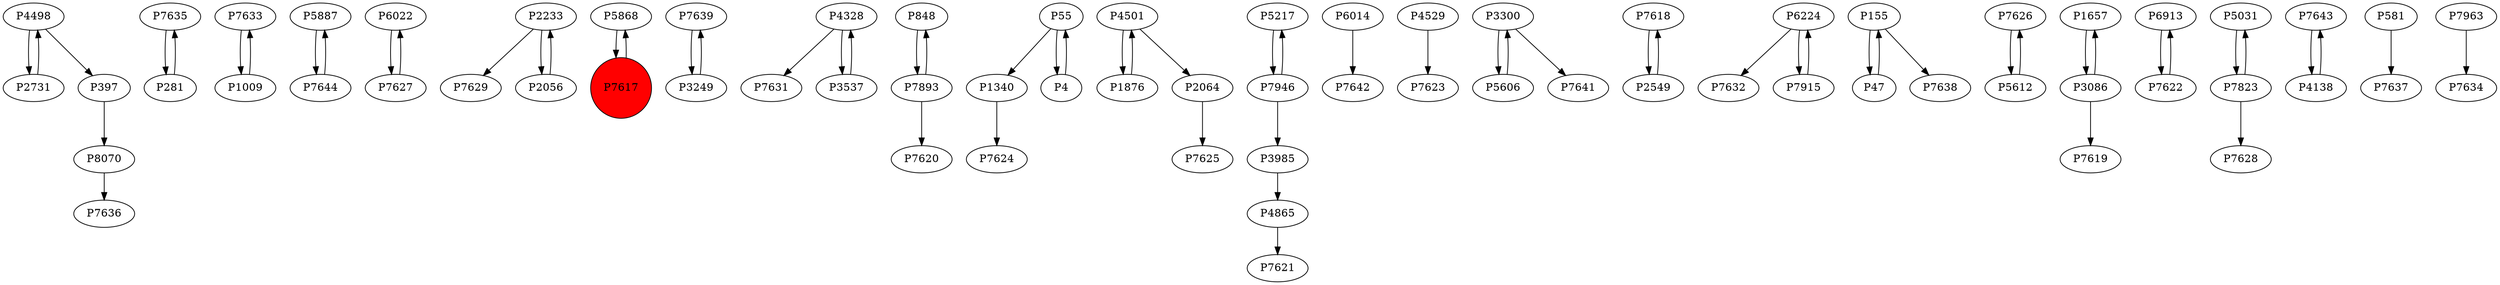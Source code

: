 digraph {
	P397 -> P8070
	P7635 -> P281
	P7633 -> P1009
	P5887 -> P7644
	P281 -> P7635
	P1009 -> P7633
	P6022 -> P7627
	P2233 -> P7629
	P2731 -> P4498
	P5868 -> P7617
	P7639 -> P3249
	P4328 -> P7631
	P848 -> P7893
	P1340 -> P7624
	P4501 -> P1876
	P5217 -> P7946
	P6014 -> P7642
	P4529 -> P7623
	P4865 -> P7621
	P3300 -> P5606
	P7618 -> P2549
	P2549 -> P7618
	P55 -> P1340
	P6224 -> P7632
	P155 -> P47
	P7946 -> P5217
	P3537 -> P4328
	P7617 -> P5868
	P7626 -> P5612
	P4498 -> P2731
	P1657 -> P3086
	P7915 -> P6224
	P2064 -> P7625
	P8070 -> P7636
	P6224 -> P7915
	P6913 -> P7622
	P3300 -> P7641
	P5031 -> P7823
	P55 -> P4
	P7643 -> P4138
	P7893 -> P848
	P7946 -> P3985
	P5606 -> P3300
	P4 -> P55
	P7893 -> P7620
	P7823 -> P5031
	P3086 -> P7619
	P4138 -> P7643
	P1876 -> P4501
	P47 -> P155
	P2233 -> P2056
	P7644 -> P5887
	P3985 -> P4865
	P3249 -> P7639
	P3086 -> P1657
	P155 -> P7638
	P7627 -> P6022
	P2056 -> P2233
	P4498 -> P397
	P4501 -> P2064
	P581 -> P7637
	P5612 -> P7626
	P4328 -> P3537
	P7963 -> P7634
	P7622 -> P6913
	P7823 -> P7628
	P7617 [shape=circle]
	P7617 [style=filled]
	P7617 [fillcolor=red]
}